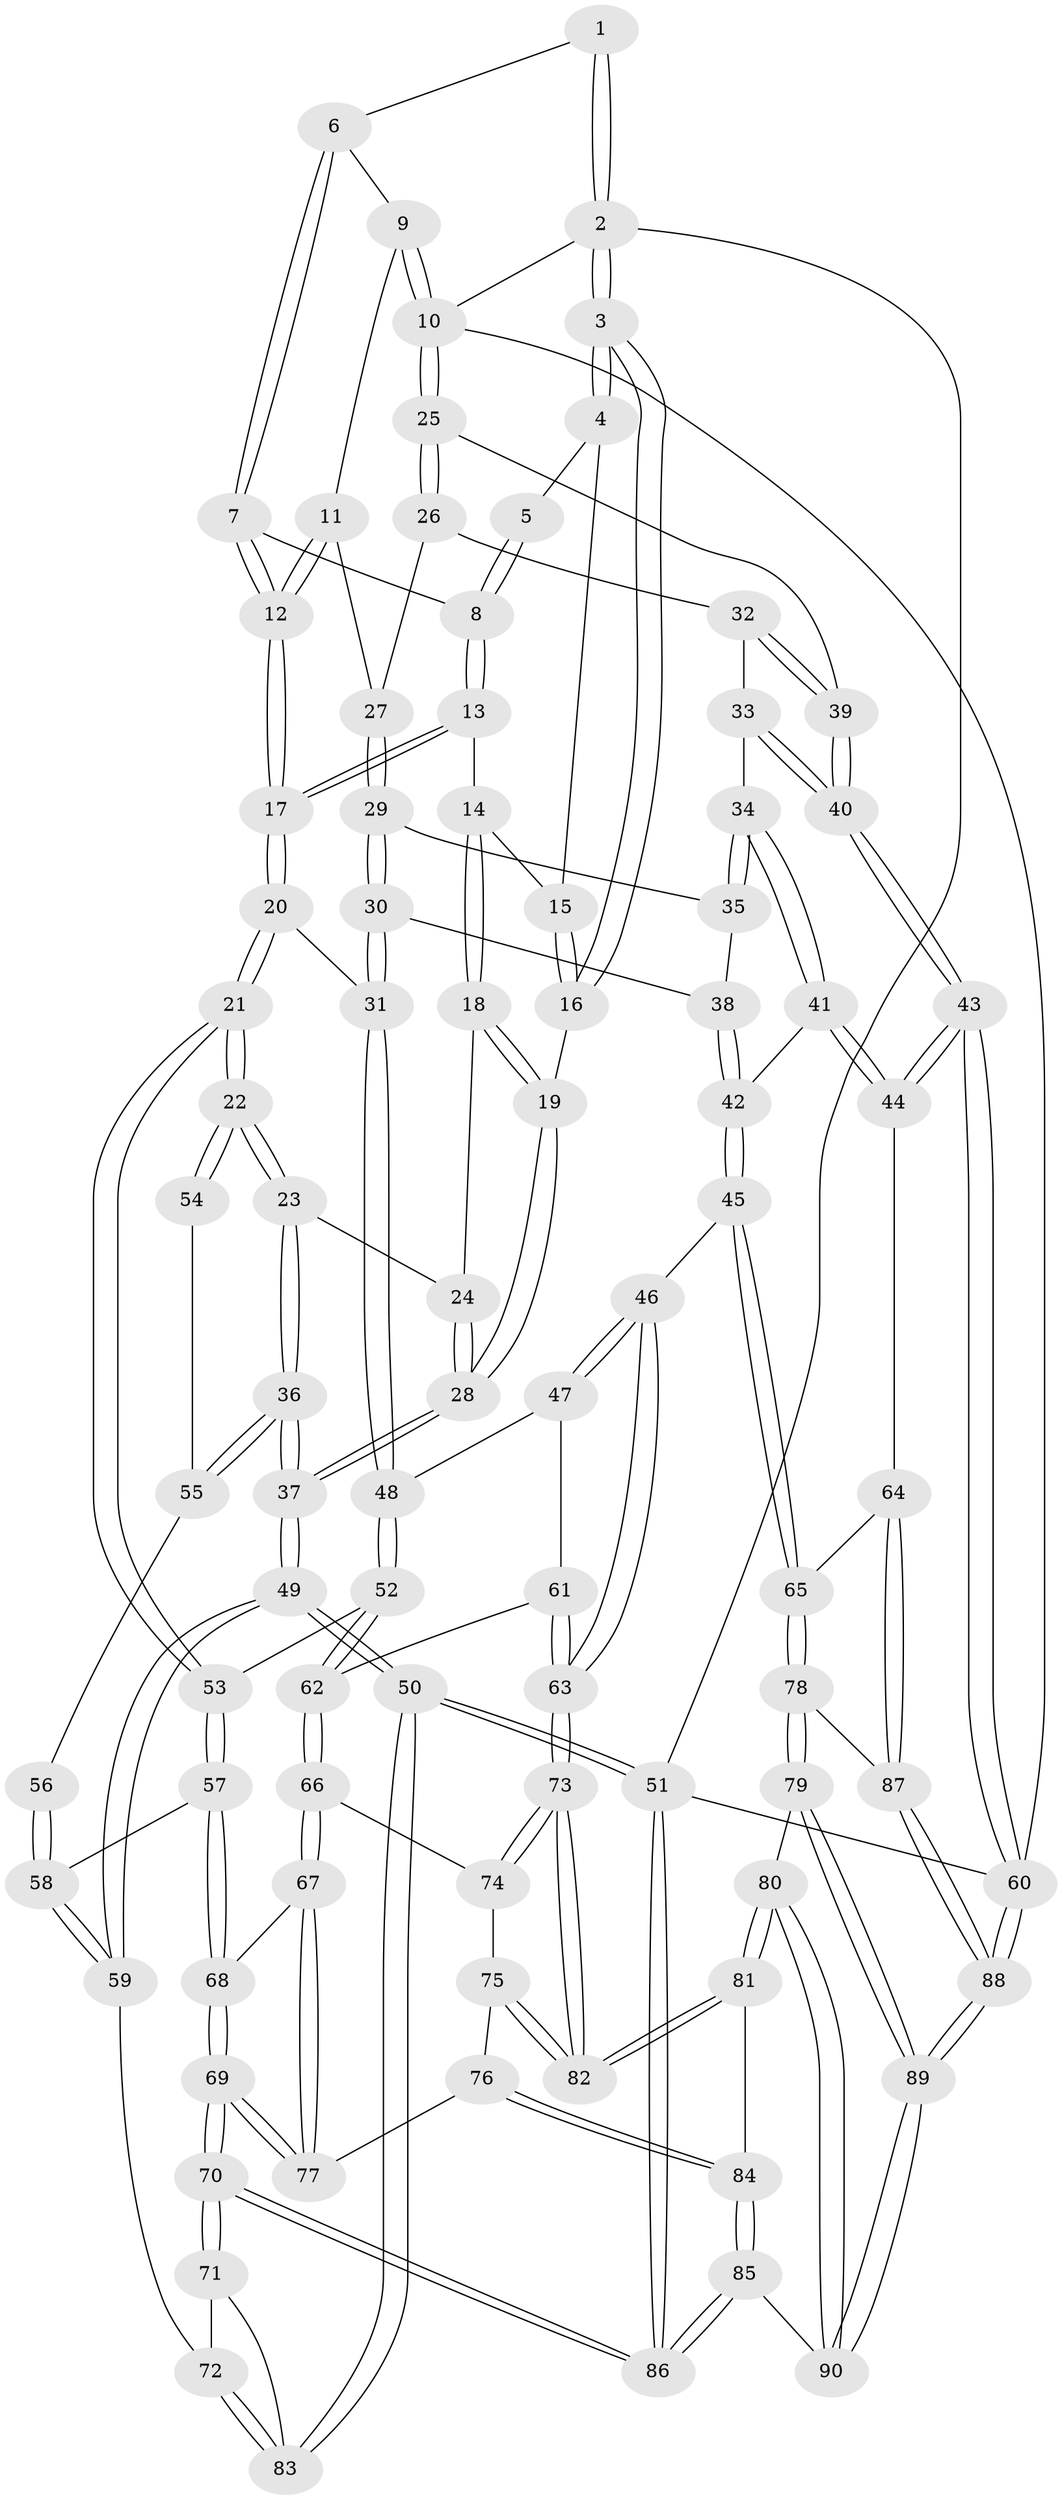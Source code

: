 // coarse degree distribution, {5: 0.08928571428571429, 4: 0.14285714285714285, 2: 0.14285714285714285, 3: 0.625}
// Generated by graph-tools (version 1.1) at 2025/54/03/04/25 22:54:31]
// undirected, 90 vertices, 222 edges
graph export_dot {
  node [color=gray90,style=filled];
  1 [pos="+0.23413987856610877+0"];
  2 [pos="+0+0"];
  3 [pos="+0+0"];
  4 [pos="+0.13423858080722365+0.1004287263508176"];
  5 [pos="+0.19874361852360406+0"];
  6 [pos="+0.3396081601885407+0"];
  7 [pos="+0.36984153382530155+0.039671609384571004"];
  8 [pos="+0.25113044681075+0.1520809358574162"];
  9 [pos="+0.661768766502678+0"];
  10 [pos="+1+0"];
  11 [pos="+0.6154291541148785+0.2105101707115554"];
  12 [pos="+0.5441840387016719+0.23373243161931656"];
  13 [pos="+0.21595344365514552+0.19775963251260328"];
  14 [pos="+0.20386185558654668+0.20458805794177035"];
  15 [pos="+0.13414451022164792+0.12367013838292296"];
  16 [pos="+0+0.16968586877602784"];
  17 [pos="+0.538280697749496+0.23996306635160483"];
  18 [pos="+0.18891457952080065+0.26371121230781697"];
  19 [pos="+0+0.20104343961986149"];
  20 [pos="+0.4637164574106651+0.37339900297339307"];
  21 [pos="+0.34409405804679744+0.473282034169954"];
  22 [pos="+0.32589048096294454+0.46428994493034603"];
  23 [pos="+0.19992393684928794+0.34394001045907807"];
  24 [pos="+0.19252220669959774+0.29431367580551676"];
  25 [pos="+1+0"];
  26 [pos="+0.8438627051357052+0.2381194724901881"];
  27 [pos="+0.6719505874239965+0.23276380000411026"];
  28 [pos="+0+0.31896270789790815"];
  29 [pos="+0.6748749602135604+0.25778050468352687"];
  30 [pos="+0.6835000100869307+0.49040062537817014"];
  31 [pos="+0.6416445418149167+0.5238347747407288"];
  32 [pos="+0.8814735212729561+0.408754426630193"];
  33 [pos="+0.8743469483320213+0.4392134750672445"];
  34 [pos="+0.8633511043330317+0.46074683938017175"];
  35 [pos="+0.7691661923372687+0.46423915001940114"];
  36 [pos="+0+0.49086842912998974"];
  37 [pos="+0+0.49475012056493933"];
  38 [pos="+0.6899328817391838+0.49071995192777473"];
  39 [pos="+1+0.42856747133381123"];
  40 [pos="+1+0.5999502938445365"];
  41 [pos="+0.8626757959614768+0.5771965550515075"];
  42 [pos="+0.8256760690294739+0.5997176557298788"];
  43 [pos="+1+0.6982677983378216"];
  44 [pos="+1+0.7004825906326533"];
  45 [pos="+0.7359461126903305+0.6973649007394496"];
  46 [pos="+0.7220681411385721+0.6969507956280041"];
  47 [pos="+0.6410005378232887+0.5859681703078768"];
  48 [pos="+0.6377834401768772+0.5437910080614378"];
  49 [pos="+0+0.6839517875969471"];
  50 [pos="+0+1"];
  51 [pos="+0+1"];
  52 [pos="+0.36550255995251596+0.5588319158539878"];
  53 [pos="+0.35731215697928537+0.55021481851561"];
  54 [pos="+0.2286900081785995+0.5020755002538031"];
  55 [pos="+0.0174265020180218+0.5347397391317364"];
  56 [pos="+0.11995700906757314+0.6053044674321698"];
  57 [pos="+0.2534622743472547+0.6558004592579115"];
  58 [pos="+0.16162864111533604+0.6772967563964435"];
  59 [pos="+0.10522462725186615+0.7414390838145157"];
  60 [pos="+1+1"];
  61 [pos="+0.5439111395754139+0.6289901117934884"];
  62 [pos="+0.4172323301425649+0.630320479341222"];
  63 [pos="+0.6263320574760993+0.7705443025455232"];
  64 [pos="+1+0.7212189176575137"];
  65 [pos="+0.7793652287199334+0.7438470289440214"];
  66 [pos="+0.42607568052729416+0.6681291044016996"];
  67 [pos="+0.4188686553691869+0.6990846806181943"];
  68 [pos="+0.27016214152010964+0.7849763904525686"];
  69 [pos="+0.26152313742568456+0.8857398816047954"];
  70 [pos="+0.2450956113773706+0.9079056502967522"];
  71 [pos="+0.15922299164671405+0.8257881724180948"];
  72 [pos="+0.11952779552008724+0.7722899667397444"];
  73 [pos="+0.6248644990690656+0.772214400941007"];
  74 [pos="+0.5293278216430604+0.7372087067998285"];
  75 [pos="+0.4835609491089883+0.8108460256026222"];
  76 [pos="+0.42616654149064886+0.8232158576315074"];
  77 [pos="+0.40909681221066807+0.8112715898897883"];
  78 [pos="+0.8120735223748912+0.8401458783861081"];
  79 [pos="+0.6976820820977815+0.920668561634861"];
  80 [pos="+0.6190512020057203+0.8879957652417929"];
  81 [pos="+0.6127676000694048+0.8794748729738218"];
  82 [pos="+0.6117689404997353+0.8355406593932165"];
  83 [pos="+0.005885216776458364+0.9032566849407072"];
  84 [pos="+0.48099871675016165+0.9153407881436405"];
  85 [pos="+0.3151625033877379+1"];
  86 [pos="+0.22488340982658006+1"];
  87 [pos="+0.8755648453599986+0.8806954755980451"];
  88 [pos="+0.9628227215141925+1"];
  89 [pos="+0.9534439377834405+1"];
  90 [pos="+0.5301828642879306+1"];
  1 -- 2;
  1 -- 2;
  1 -- 6;
  2 -- 3;
  2 -- 3;
  2 -- 10;
  2 -- 51;
  3 -- 4;
  3 -- 4;
  3 -- 16;
  3 -- 16;
  4 -- 5;
  4 -- 15;
  5 -- 8;
  5 -- 8;
  6 -- 7;
  6 -- 7;
  6 -- 9;
  7 -- 8;
  7 -- 12;
  7 -- 12;
  8 -- 13;
  8 -- 13;
  9 -- 10;
  9 -- 10;
  9 -- 11;
  10 -- 25;
  10 -- 25;
  10 -- 60;
  11 -- 12;
  11 -- 12;
  11 -- 27;
  12 -- 17;
  12 -- 17;
  13 -- 14;
  13 -- 17;
  13 -- 17;
  14 -- 15;
  14 -- 18;
  14 -- 18;
  15 -- 16;
  15 -- 16;
  16 -- 19;
  17 -- 20;
  17 -- 20;
  18 -- 19;
  18 -- 19;
  18 -- 24;
  19 -- 28;
  19 -- 28;
  20 -- 21;
  20 -- 21;
  20 -- 31;
  21 -- 22;
  21 -- 22;
  21 -- 53;
  21 -- 53;
  22 -- 23;
  22 -- 23;
  22 -- 54;
  22 -- 54;
  23 -- 24;
  23 -- 36;
  23 -- 36;
  24 -- 28;
  24 -- 28;
  25 -- 26;
  25 -- 26;
  25 -- 39;
  26 -- 27;
  26 -- 32;
  27 -- 29;
  27 -- 29;
  28 -- 37;
  28 -- 37;
  29 -- 30;
  29 -- 30;
  29 -- 35;
  30 -- 31;
  30 -- 31;
  30 -- 38;
  31 -- 48;
  31 -- 48;
  32 -- 33;
  32 -- 39;
  32 -- 39;
  33 -- 34;
  33 -- 40;
  33 -- 40;
  34 -- 35;
  34 -- 35;
  34 -- 41;
  34 -- 41;
  35 -- 38;
  36 -- 37;
  36 -- 37;
  36 -- 55;
  36 -- 55;
  37 -- 49;
  37 -- 49;
  38 -- 42;
  38 -- 42;
  39 -- 40;
  39 -- 40;
  40 -- 43;
  40 -- 43;
  41 -- 42;
  41 -- 44;
  41 -- 44;
  42 -- 45;
  42 -- 45;
  43 -- 44;
  43 -- 44;
  43 -- 60;
  43 -- 60;
  44 -- 64;
  45 -- 46;
  45 -- 65;
  45 -- 65;
  46 -- 47;
  46 -- 47;
  46 -- 63;
  46 -- 63;
  47 -- 48;
  47 -- 61;
  48 -- 52;
  48 -- 52;
  49 -- 50;
  49 -- 50;
  49 -- 59;
  49 -- 59;
  50 -- 51;
  50 -- 51;
  50 -- 83;
  50 -- 83;
  51 -- 86;
  51 -- 86;
  51 -- 60;
  52 -- 53;
  52 -- 62;
  52 -- 62;
  53 -- 57;
  53 -- 57;
  54 -- 55;
  55 -- 56;
  56 -- 58;
  56 -- 58;
  57 -- 58;
  57 -- 68;
  57 -- 68;
  58 -- 59;
  58 -- 59;
  59 -- 72;
  60 -- 88;
  60 -- 88;
  61 -- 62;
  61 -- 63;
  61 -- 63;
  62 -- 66;
  62 -- 66;
  63 -- 73;
  63 -- 73;
  64 -- 65;
  64 -- 87;
  64 -- 87;
  65 -- 78;
  65 -- 78;
  66 -- 67;
  66 -- 67;
  66 -- 74;
  67 -- 68;
  67 -- 77;
  67 -- 77;
  68 -- 69;
  68 -- 69;
  69 -- 70;
  69 -- 70;
  69 -- 77;
  69 -- 77;
  70 -- 71;
  70 -- 71;
  70 -- 86;
  70 -- 86;
  71 -- 72;
  71 -- 83;
  72 -- 83;
  72 -- 83;
  73 -- 74;
  73 -- 74;
  73 -- 82;
  73 -- 82;
  74 -- 75;
  75 -- 76;
  75 -- 82;
  75 -- 82;
  76 -- 77;
  76 -- 84;
  76 -- 84;
  78 -- 79;
  78 -- 79;
  78 -- 87;
  79 -- 80;
  79 -- 89;
  79 -- 89;
  80 -- 81;
  80 -- 81;
  80 -- 90;
  80 -- 90;
  81 -- 82;
  81 -- 82;
  81 -- 84;
  84 -- 85;
  84 -- 85;
  85 -- 86;
  85 -- 86;
  85 -- 90;
  87 -- 88;
  87 -- 88;
  88 -- 89;
  88 -- 89;
  89 -- 90;
  89 -- 90;
}
